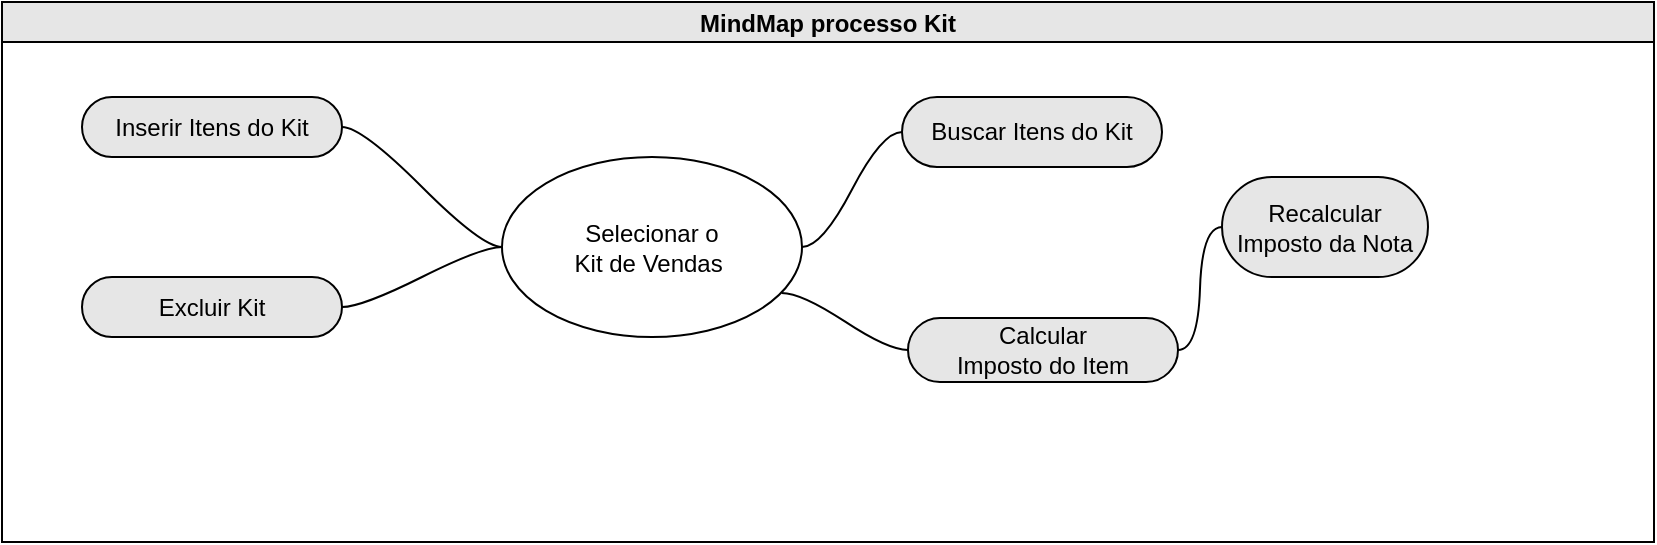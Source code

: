 <mxfile version="20.7.4" type="device"><diagram name="Page-1" id="82e54ff1-d628-8f03-85c4-9753963a91cd"><mxGraphModel dx="1122" dy="699" grid="1" gridSize="10" guides="1" tooltips="1" connect="1" arrows="1" fold="1" page="1" pageScale="1" pageWidth="1100" pageHeight="850" background="none" math="0" shadow="0"><root><mxCell id="0"/><mxCell id="1" parent="0"/><mxCell id="lHvljV1bOyr6AjoaQnph-2" value="MindMap processo Kit" style="swimlane;startSize=20;horizontal=1;containerType=tree;fillStyle=auto;fillColor=#e6e6e6;" vertex="1" parent="1"><mxGeometry x="30" y="200" width="826" height="270" as="geometry"/></mxCell><mxCell id="lHvljV1bOyr6AjoaQnph-3" value="" style="edgeStyle=entityRelationEdgeStyle;startArrow=none;endArrow=none;segment=10;curved=1;rounded=0;entryX=0;entryY=0.5;entryDx=0;entryDy=0;" edge="1" parent="lHvljV1bOyr6AjoaQnph-2" source="lHvljV1bOyr6AjoaQnph-7" target="lHvljV1bOyr6AjoaQnph-8"><mxGeometry relative="1" as="geometry"/></mxCell><mxCell id="lHvljV1bOyr6AjoaQnph-5" value="" style="edgeStyle=entityRelationEdgeStyle;startArrow=none;endArrow=none;segment=10;curved=1;rounded=0;" edge="1" parent="lHvljV1bOyr6AjoaQnph-2" source="lHvljV1bOyr6AjoaQnph-7" target="lHvljV1bOyr6AjoaQnph-10"><mxGeometry relative="1" as="geometry"/></mxCell><mxCell id="lHvljV1bOyr6AjoaQnph-7" value="Selecionar o &lt;br&gt;Kit de Vendas&amp;nbsp;" style="ellipse;whiteSpace=wrap;html=1;align=center;treeFolding=1;treeMoving=1;newEdgeStyle={&quot;edgeStyle&quot;:&quot;entityRelationEdgeStyle&quot;,&quot;startArrow&quot;:&quot;none&quot;,&quot;endArrow&quot;:&quot;none&quot;,&quot;segment&quot;:10,&quot;curved&quot;:1,&quot;sourcePerimeterSpacing&quot;:0,&quot;targetPerimeterSpacing&quot;:0};fillStyle=auto;" vertex="1" parent="lHvljV1bOyr6AjoaQnph-2"><mxGeometry x="250" y="77.5" width="150" height="90" as="geometry"/></mxCell><mxCell id="lHvljV1bOyr6AjoaQnph-8" value="Buscar Itens do Kit" style="whiteSpace=wrap;html=1;rounded=1;arcSize=50;align=center;verticalAlign=middle;strokeWidth=1;autosize=1;spacing=4;treeFolding=1;treeMoving=1;newEdgeStyle={&quot;edgeStyle&quot;:&quot;entityRelationEdgeStyle&quot;,&quot;startArrow&quot;:&quot;none&quot;,&quot;endArrow&quot;:&quot;none&quot;,&quot;segment&quot;:10,&quot;curved&quot;:1,&quot;sourcePerimeterSpacing&quot;:0,&quot;targetPerimeterSpacing&quot;:0};fillStyle=auto;fillColor=#e6e6e6;" vertex="1" parent="lHvljV1bOyr6AjoaQnph-2"><mxGeometry x="450" y="47.5" width="130" height="35" as="geometry"/></mxCell><mxCell id="lHvljV1bOyr6AjoaQnph-10" value="Inserir Itens do Kit" style="whiteSpace=wrap;html=1;rounded=1;arcSize=50;align=center;verticalAlign=middle;strokeWidth=1;autosize=1;spacing=4;treeFolding=1;treeMoving=1;newEdgeStyle={&quot;edgeStyle&quot;:&quot;entityRelationEdgeStyle&quot;,&quot;startArrow&quot;:&quot;none&quot;,&quot;endArrow&quot;:&quot;none&quot;,&quot;segment&quot;:10,&quot;curved&quot;:1,&quot;sourcePerimeterSpacing&quot;:0,&quot;targetPerimeterSpacing&quot;:0};fillStyle=auto;fillColor=#e6e6e6;" vertex="1" parent="lHvljV1bOyr6AjoaQnph-2"><mxGeometry x="40" y="47.5" width="130" height="30" as="geometry"/></mxCell><mxCell id="lHvljV1bOyr6AjoaQnph-14" value="&lt;span style=&quot;font-weight: normal;&quot;&gt;Calcular &lt;br&gt;Imposto do Item&lt;/span&gt;" style="whiteSpace=wrap;html=1;rounded=1;arcSize=50;align=center;verticalAlign=middle;strokeWidth=1;autosize=1;spacing=4;treeFolding=1;treeMoving=1;newEdgeStyle={&quot;edgeStyle&quot;:&quot;entityRelationEdgeStyle&quot;,&quot;startArrow&quot;:&quot;none&quot;,&quot;endArrow&quot;:&quot;none&quot;,&quot;segment&quot;:10,&quot;curved&quot;:1,&quot;sourcePerimeterSpacing&quot;:0,&quot;targetPerimeterSpacing&quot;:0};sketch=0;fillStyle=auto;strokeColor=default;fillColor=#e6e6e6;gradientColor=none;fontStyle=1" vertex="1" parent="lHvljV1bOyr6AjoaQnph-2"><mxGeometry x="453" y="158" width="135" height="32" as="geometry"/></mxCell><mxCell id="lHvljV1bOyr6AjoaQnph-15" value="" style="edgeStyle=entityRelationEdgeStyle;startArrow=none;endArrow=none;segment=10;curved=1;sourcePerimeterSpacing=0;targetPerimeterSpacing=0;rounded=0;exitX=0.932;exitY=0.755;exitDx=0;exitDy=0;exitPerimeter=0;labelBorderColor=none;" edge="1" target="lHvljV1bOyr6AjoaQnph-14" parent="lHvljV1bOyr6AjoaQnph-2" source="lHvljV1bOyr6AjoaQnph-7"><mxGeometry relative="1" as="geometry"><mxPoint x="380" y="151" as="sourcePoint"/></mxGeometry></mxCell><mxCell id="lHvljV1bOyr6AjoaQnph-16" value="Recalcular &lt;br&gt;Imposto da Nota" style="whiteSpace=wrap;html=1;rounded=1;arcSize=50;align=center;verticalAlign=middle;strokeWidth=1;autosize=1;spacing=4;treeFolding=1;treeMoving=1;newEdgeStyle={&quot;edgeStyle&quot;:&quot;entityRelationEdgeStyle&quot;,&quot;startArrow&quot;:&quot;none&quot;,&quot;endArrow&quot;:&quot;none&quot;,&quot;segment&quot;:10,&quot;curved&quot;:1,&quot;sourcePerimeterSpacing&quot;:0,&quot;targetPerimeterSpacing&quot;:0};sketch=0;fillStyle=auto;strokeColor=default;fillColor=#e6e6e6;gradientColor=none;" vertex="1" parent="lHvljV1bOyr6AjoaQnph-2"><mxGeometry x="610" y="87.5" width="103" height="50" as="geometry"/></mxCell><mxCell id="lHvljV1bOyr6AjoaQnph-17" value="" style="edgeStyle=entityRelationEdgeStyle;startArrow=none;endArrow=none;segment=10;curved=1;sourcePerimeterSpacing=0;targetPerimeterSpacing=0;rounded=0;" edge="1" target="lHvljV1bOyr6AjoaQnph-16" parent="lHvljV1bOyr6AjoaQnph-2" source="lHvljV1bOyr6AjoaQnph-14"><mxGeometry relative="1" as="geometry"><mxPoint x="179.3" y="141.41" as="sourcePoint"/></mxGeometry></mxCell><mxCell id="lHvljV1bOyr6AjoaQnph-19" value="Excluir Kit" style="whiteSpace=wrap;html=1;rounded=1;arcSize=50;align=center;verticalAlign=middle;strokeWidth=1;autosize=1;spacing=4;treeFolding=1;treeMoving=1;newEdgeStyle={&quot;edgeStyle&quot;:&quot;entityRelationEdgeStyle&quot;,&quot;startArrow&quot;:&quot;none&quot;,&quot;endArrow&quot;:&quot;none&quot;,&quot;segment&quot;:10,&quot;curved&quot;:1,&quot;sourcePerimeterSpacing&quot;:0,&quot;targetPerimeterSpacing&quot;:0};sketch=0;fillStyle=auto;strokeColor=default;fillColor=#e6e6e6;gradientColor=none;" vertex="1" parent="lHvljV1bOyr6AjoaQnph-2"><mxGeometry x="40" y="137.5" width="130" height="30" as="geometry"/></mxCell><mxCell id="lHvljV1bOyr6AjoaQnph-20" value="" style="edgeStyle=entityRelationEdgeStyle;startArrow=none;endArrow=none;segment=10;curved=1;sourcePerimeterSpacing=0;targetPerimeterSpacing=0;rounded=0;" edge="1" target="lHvljV1bOyr6AjoaQnph-19" parent="lHvljV1bOyr6AjoaQnph-2" source="lHvljV1bOyr6AjoaQnph-7"><mxGeometry relative="1" as="geometry"><mxPoint x="60" y="182" as="sourcePoint"/></mxGeometry></mxCell></root></mxGraphModel></diagram></mxfile>